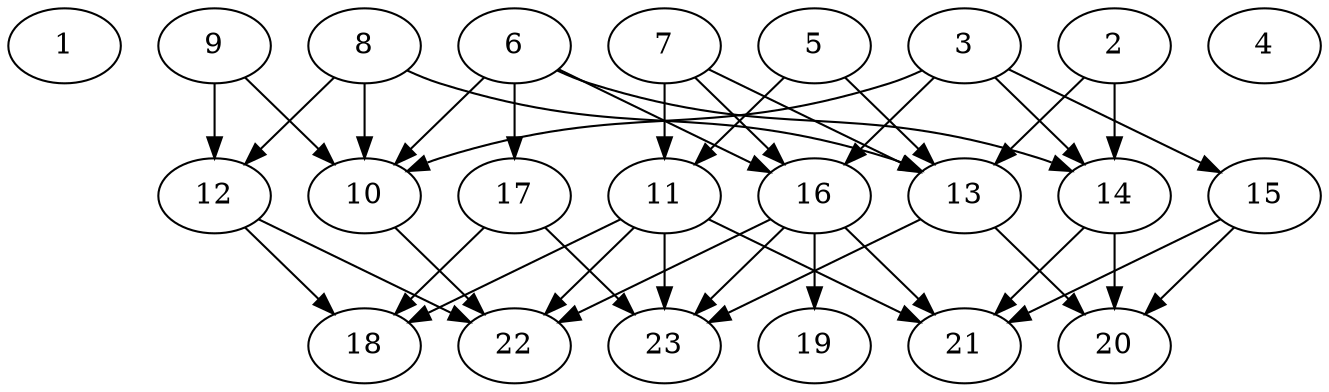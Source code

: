 // DAG (tier=2-normal, mode=data, n=23, ccr=0.417, fat=0.656, density=0.519, regular=0.557, jump=0.177, mindata=2097152, maxdata=16777216)
// DAG automatically generated by daggen at Sun Aug 24 16:33:33 2025
// /home/ermia/Project/Environments/daggen/bin/daggen --dot --ccr 0.417 --fat 0.656 --regular 0.557 --density 0.519 --jump 0.177 --mindata 2097152 --maxdata 16777216 -n 23 
digraph G {
  1 [size="4857540145984568320", alpha="0.06", expect_size="2428770072992284160"]
  2 [size="13443333508354330", alpha="0.12", expect_size="6721666754177165"]
  2 -> 13 [size ="799733782151168"]
  2 -> 14 [size ="799733782151168"]
  3 [size="3634666522405060", alpha="0.06", expect_size="1817333261202530"]
  3 -> 10 [size ="208877178060800"]
  3 -> 14 [size ="208877178060800"]
  3 -> 15 [size ="208877178060800"]
  3 -> 16 [size ="208877178060800"]
  4 [size="687975234923883659264", alpha="0.10", expect_size="343987617461941829632"]
  5 [size="4288899047651132416", alpha="0.09", expect_size="2144449523825566208"]
  5 -> 11 [size ="1655696479223808"]
  5 -> 13 [size ="1655696479223808"]
  6 [size="15430343659505890", alpha="0.12", expect_size="7715171829752945"]
  6 -> 10 [size ="1316178265899008"]
  6 -> 14 [size ="1316178265899008"]
  6 -> 16 [size ="1316178265899008"]
  6 -> 17 [size ="1316178265899008"]
  7 [size="182739677694616064", alpha="0.01", expect_size="91369838847308032"]
  7 -> 11 [size ="336122295091200"]
  7 -> 13 [size ="336122295091200"]
  7 -> 16 [size ="336122295091200"]
  8 [size="4063058561475687743488", alpha="0.16", expect_size="2031529280737843871744"]
  8 -> 10 [size ="2037004749504512"]
  8 -> 12 [size ="2037004749504512"]
  8 -> 13 [size ="2037004749504512"]
  9 [size="225950210085783339008", alpha="0.16", expect_size="112975105042891669504"]
  9 -> 10 [size ="296778079404032"]
  9 -> 12 [size ="296778079404032"]
  10 [size="1617579484999465216", alpha="0.03", expect_size="808789742499732608"]
  10 -> 22 [size ="1976802327134208"]
  11 [size="726483244149951872", alpha="0.16", expect_size="363241622074975936"]
  11 -> 18 [size ="386407545700352"]
  11 -> 21 [size ="386407545700352"]
  11 -> 22 [size ="386407545700352"]
  11 -> 23 [size ="386407545700352"]
  12 [size="75706287026650128", alpha="0.11", expect_size="37853143513325064"]
  12 -> 18 [size ="1220676421681152"]
  12 -> 22 [size ="1220676421681152"]
  13 [size="82666593770382256", alpha="0.11", expect_size="41333296885191128"]
  13 -> 20 [size ="1514588080177152"]
  13 -> 23 [size ="1514588080177152"]
  14 [size="3713003873251874816", alpha="0.04", expect_size="1856501936625937408"]
  14 -> 20 [size ="1868609617920000"]
  14 -> 21 [size ="1868609617920000"]
  15 [size="1712673250900805943296", alpha="0.12", expect_size="856336625450402971648"]
  15 -> 20 [size ="1145178001768448"]
  15 -> 21 [size ="1145178001768448"]
  16 [size="112931411350568624", alpha="0.06", expect_size="56465705675284312"]
  16 -> 19 [size ="44995285352448"]
  16 -> 21 [size ="44995285352448"]
  16 -> 22 [size ="44995285352448"]
  16 -> 23 [size ="44995285352448"]
  17 [size="1800772532045017513984", alpha="0.12", expect_size="900386266022508756992"]
  17 -> 18 [size ="1184120478629888"]
  17 -> 23 [size ="1184120478629888"]
  18 [size="2077067853505793792", alpha="0.01", expect_size="1038533926752896896"]
  19 [size="76532016093647504", alpha="0.16", expect_size="38266008046823752"]
  20 [size="61513865266987008000", alpha="0.18", expect_size="30756932633493504000"]
  21 [size="2723202356638406144", alpha="0.17", expect_size="1361601178319203072"]
  22 [size="4025628023591010304000", alpha="0.12", expect_size="2012814011795505152000"]
  23 [size="243908008249117152", alpha="0.05", expect_size="121954004124558576"]
}